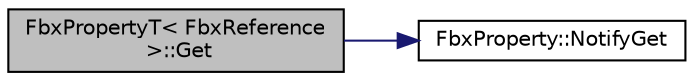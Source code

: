 digraph "FbxPropertyT&lt; FbxReference &gt;::Get"
{
  edge [fontname="Helvetica",fontsize="10",labelfontname="Helvetica",labelfontsize="10"];
  node [fontname="Helvetica",fontsize="10",shape=record];
  rankdir="LR";
  Node6 [label="FbxPropertyT\< FbxReference\l \>::Get",height=0.2,width=0.4,color="black", fillcolor="grey75", style="filled", fontcolor="black"];
  Node6 -> Node7 [color="midnightblue",fontsize="10",style="solid",fontname="Helvetica"];
  Node7 [label="FbxProperty::NotifyGet",height=0.2,width=0.4,color="black", fillcolor="white", style="filled",URL="$class_fbx_property.html#abbb2f1f50f22fbcd94ad56e3373efaac"];
}

